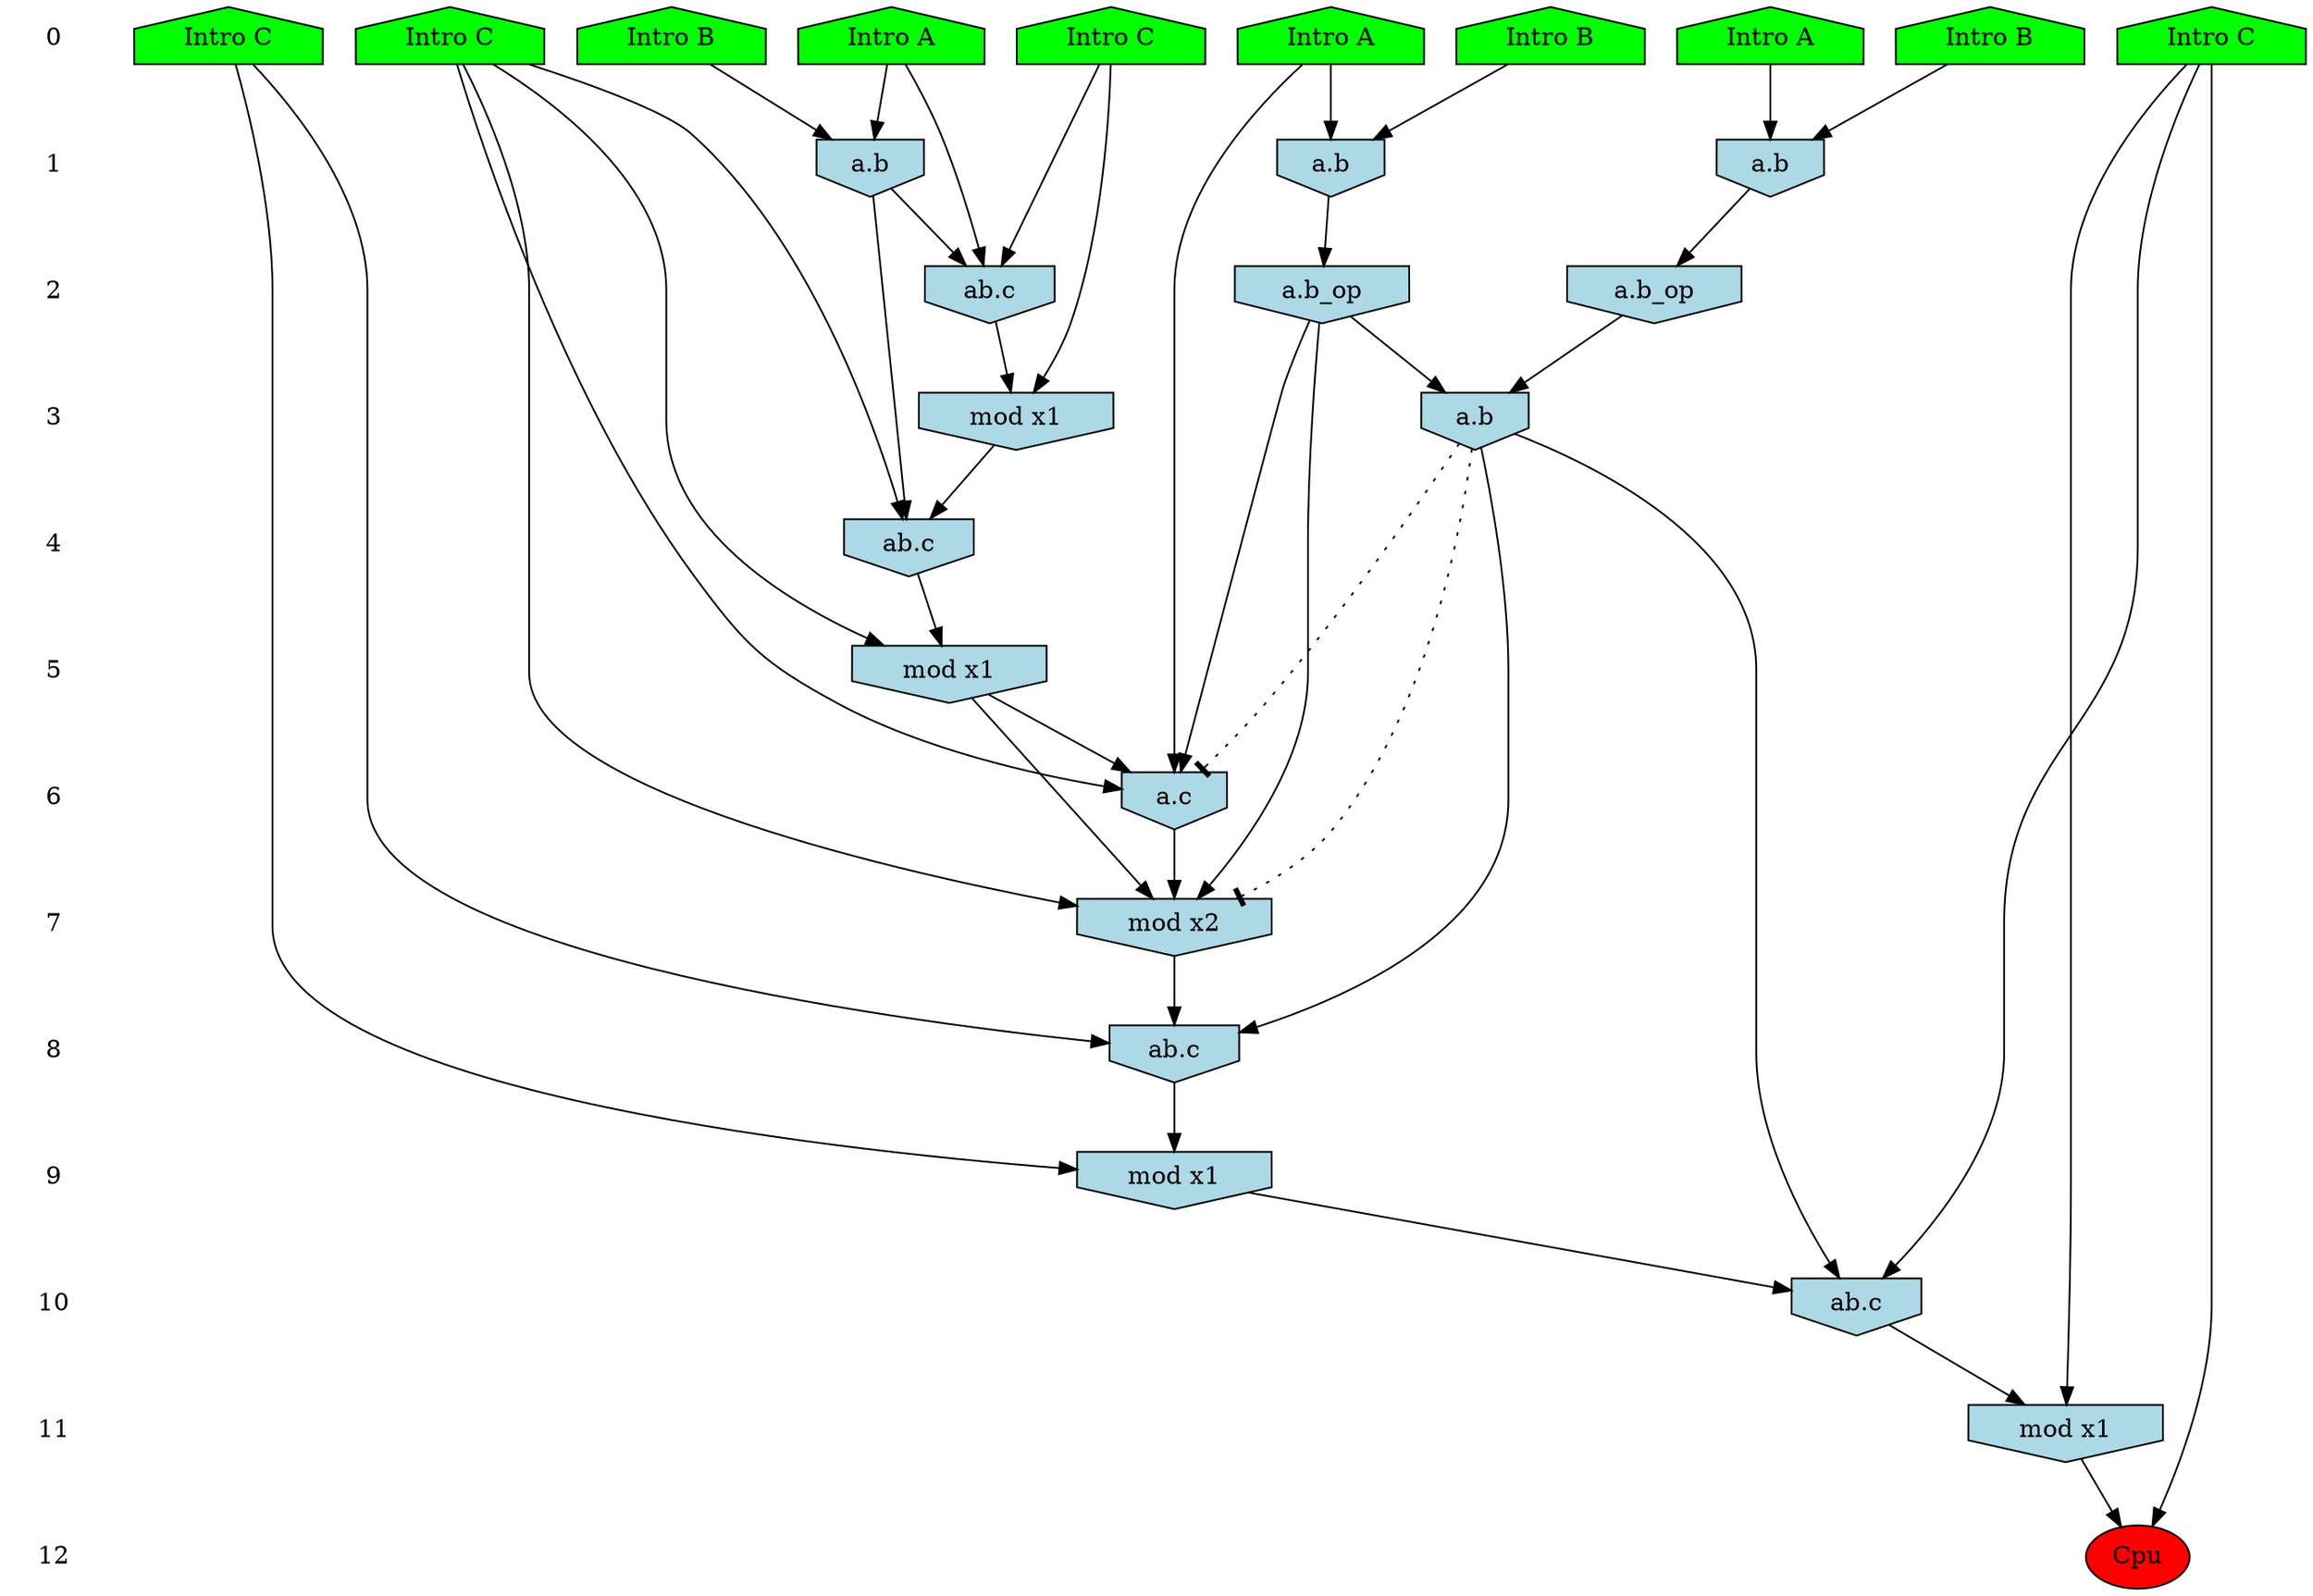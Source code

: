 /* Compression of 1 causal flows obtained in average at 1.646236E+01 t.u */
/* Compressed causal flows were: [2822] */
digraph G{
 ranksep=.5 ; 
{ rank = same ; "0" [shape=plaintext] ; node_1 [label ="Intro A", shape=house, style=filled, fillcolor=green] ;
node_2 [label ="Intro B", shape=house, style=filled, fillcolor=green] ;
node_3 [label ="Intro A", shape=house, style=filled, fillcolor=green] ;
node_4 [label ="Intro B", shape=house, style=filled, fillcolor=green] ;
node_5 [label ="Intro B", shape=house, style=filled, fillcolor=green] ;
node_6 [label ="Intro A", shape=house, style=filled, fillcolor=green] ;
node_7 [label ="Intro C", shape=house, style=filled, fillcolor=green] ;
node_8 [label ="Intro C", shape=house, style=filled, fillcolor=green] ;
node_9 [label ="Intro C", shape=house, style=filled, fillcolor=green] ;
node_10 [label ="Intro C", shape=house, style=filled, fillcolor=green] ;
}
{ rank = same ; "1" [shape=plaintext] ; node_11 [label="a.b", shape=invhouse, style=filled, fillcolor = lightblue] ;
node_12 [label="a.b", shape=invhouse, style=filled, fillcolor = lightblue] ;
node_14 [label="a.b", shape=invhouse, style=filled, fillcolor = lightblue] ;
}
{ rank = same ; "2" [shape=plaintext] ; node_13 [label="a.b_op", shape=invhouse, style=filled, fillcolor = lightblue] ;
node_15 [label="ab.c", shape=invhouse, style=filled, fillcolor = lightblue] ;
node_17 [label="a.b_op", shape=invhouse, style=filled, fillcolor = lightblue] ;
}
{ rank = same ; "3" [shape=plaintext] ; node_16 [label="mod x1", shape=invhouse, style=filled, fillcolor = lightblue] ;
node_22 [label="a.b", shape=invhouse, style=filled, fillcolor = lightblue] ;
}
{ rank = same ; "4" [shape=plaintext] ; node_18 [label="ab.c", shape=invhouse, style=filled, fillcolor = lightblue] ;
}
{ rank = same ; "5" [shape=plaintext] ; node_19 [label="mod x1", shape=invhouse, style=filled, fillcolor = lightblue] ;
}
{ rank = same ; "6" [shape=plaintext] ; node_20 [label="a.c", shape=invhouse, style=filled, fillcolor = lightblue] ;
}
{ rank = same ; "7" [shape=plaintext] ; node_21 [label="mod x2", shape=invhouse, style=filled, fillcolor = lightblue] ;
}
{ rank = same ; "8" [shape=plaintext] ; node_23 [label="ab.c", shape=invhouse, style=filled, fillcolor = lightblue] ;
}
{ rank = same ; "9" [shape=plaintext] ; node_24 [label="mod x1", shape=invhouse, style=filled, fillcolor = lightblue] ;
}
{ rank = same ; "10" [shape=plaintext] ; node_25 [label="ab.c", shape=invhouse, style=filled, fillcolor = lightblue] ;
}
{ rank = same ; "11" [shape=plaintext] ; node_26 [label="mod x1", shape=invhouse, style=filled, fillcolor = lightblue] ;
}
{ rank = same ; "12" [shape=plaintext] ; node_27 [label ="Cpu", style=filled, fillcolor=red] ;
}
"0" -> "1" [style="invis"]; 
"1" -> "2" [style="invis"]; 
"2" -> "3" [style="invis"]; 
"3" -> "4" [style="invis"]; 
"4" -> "5" [style="invis"]; 
"5" -> "6" [style="invis"]; 
"6" -> "7" [style="invis"]; 
"7" -> "8" [style="invis"]; 
"8" -> "9" [style="invis"]; 
"9" -> "10" [style="invis"]; 
"10" -> "11" [style="invis"]; 
"11" -> "12" [style="invis"]; 
node_1 -> node_11
node_4 -> node_11
node_5 -> node_12
node_6 -> node_12
node_11 -> node_13
node_2 -> node_14
node_3 -> node_14
node_3 -> node_15
node_9 -> node_15
node_14 -> node_15
node_9 -> node_16
node_15 -> node_16
node_12 -> node_17
node_7 -> node_18
node_14 -> node_18
node_16 -> node_18
node_7 -> node_19
node_18 -> node_19
node_1 -> node_20
node_7 -> node_20
node_13 -> node_20
node_19 -> node_20
node_7 -> node_21
node_13 -> node_21
node_19 -> node_21
node_20 -> node_21
node_13 -> node_22
node_17 -> node_22
node_10 -> node_23
node_21 -> node_23
node_22 -> node_23
node_10 -> node_24
node_23 -> node_24
node_8 -> node_25
node_22 -> node_25
node_24 -> node_25
node_8 -> node_26
node_25 -> node_26
node_8 -> node_27
node_26 -> node_27
node_22 -> node_21 [style=dotted, arrowhead = tee] 
node_22 -> node_20 [style=dotted, arrowhead = tee] 
}
/*
 Dot generation time: 0.000632
*/
